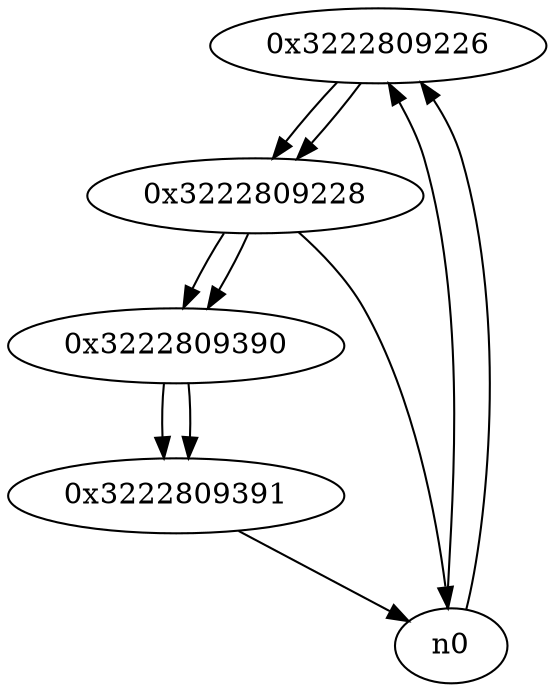 digraph G{
/* nodes */
  n1 [label="0x3222809226"]
  n2 [label="0x3222809228"]
  n3 [label="0x3222809390"]
  n4 [label="0x3222809391"]
/* edges */
n1 -> n2;
n0 -> n1;
n0 -> n1;
n2 -> n3;
n2 -> n0;
n1 -> n2;
n3 -> n4;
n2 -> n3;
n4 -> n0;
n3 -> n4;
}
